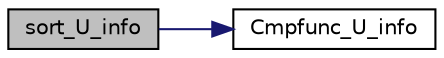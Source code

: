 digraph "sort_U_info"
{
 // LATEX_PDF_SIZE
  edge [fontname="Helvetica",fontsize="10",labelfontname="Helvetica",labelfontsize="10"];
  node [fontname="Helvetica",fontsize="10",shape=record];
  rankdir="LR";
  Node1 [label="sort_U_info",height=0.2,width=0.4,color="black", fillcolor="grey75", style="filled", fontcolor="black",tooltip=" "];
  Node1 -> Node2 [color="midnightblue",fontsize="10",style="solid",fontname="Helvetica"];
  Node2 [label="Cmpfunc_U_info",height=0.2,width=0.4,color="black", fillcolor="white", style="filled",URL="$sec__structs_8c.html#a7ba5c1d3907e7e790d752303c08e4de4",tooltip=" "];
}
